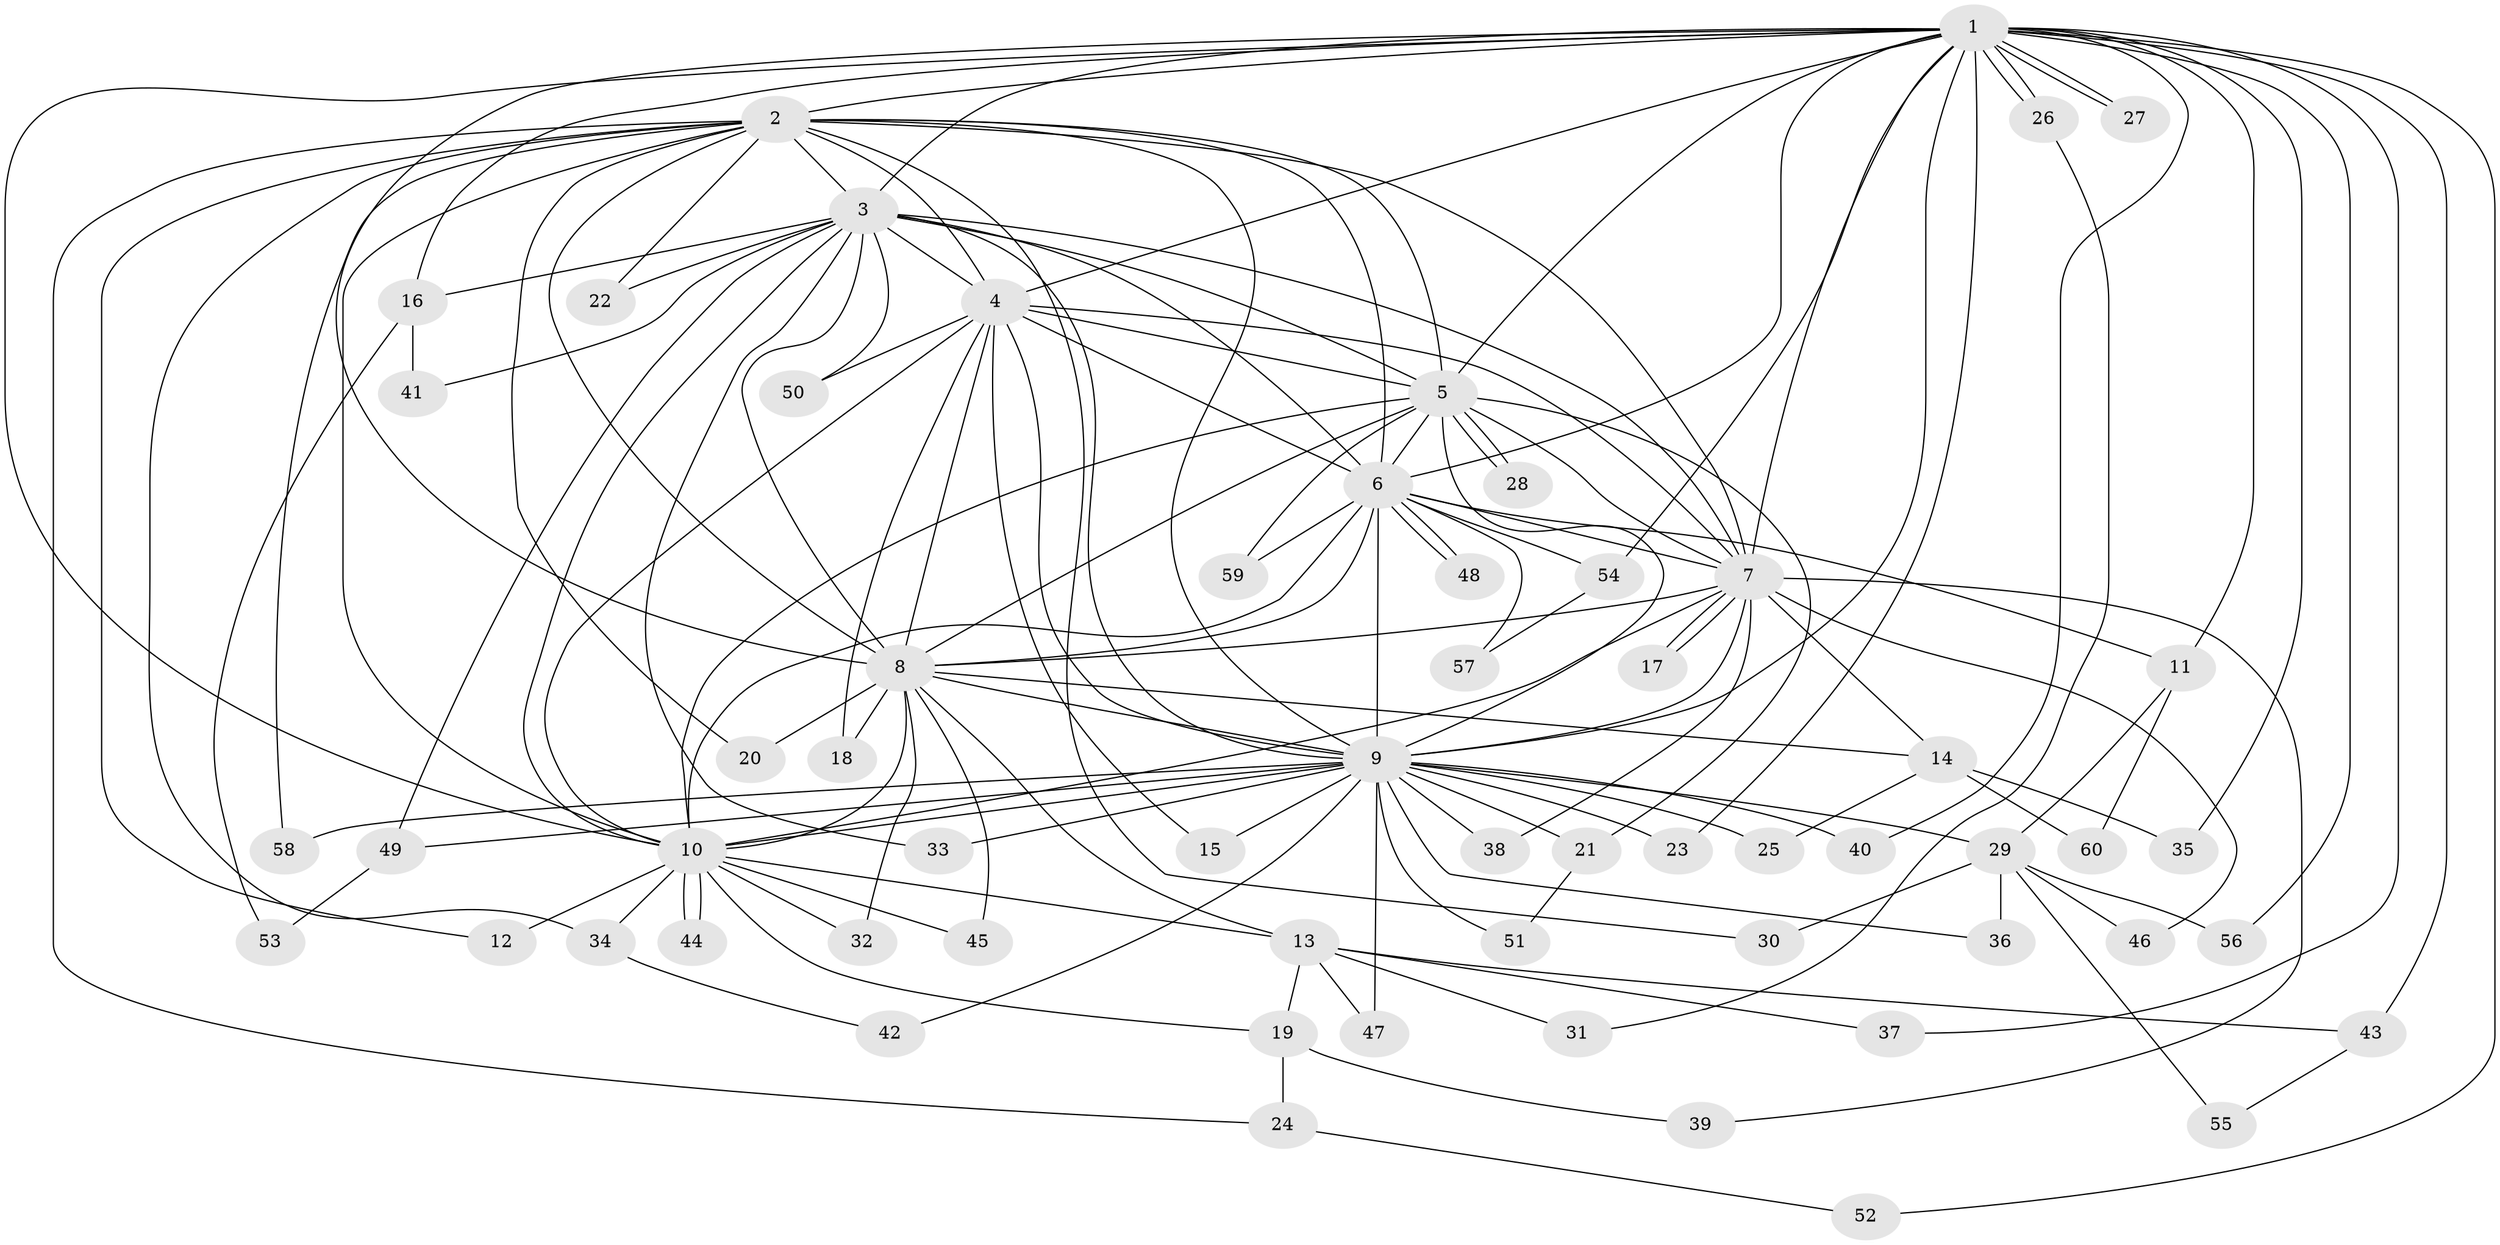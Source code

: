 // Generated by graph-tools (version 1.1) at 2025/13/03/09/25 04:13:49]
// undirected, 60 vertices, 145 edges
graph export_dot {
graph [start="1"]
  node [color=gray90,style=filled];
  1;
  2;
  3;
  4;
  5;
  6;
  7;
  8;
  9;
  10;
  11;
  12;
  13;
  14;
  15;
  16;
  17;
  18;
  19;
  20;
  21;
  22;
  23;
  24;
  25;
  26;
  27;
  28;
  29;
  30;
  31;
  32;
  33;
  34;
  35;
  36;
  37;
  38;
  39;
  40;
  41;
  42;
  43;
  44;
  45;
  46;
  47;
  48;
  49;
  50;
  51;
  52;
  53;
  54;
  55;
  56;
  57;
  58;
  59;
  60;
  1 -- 2;
  1 -- 3;
  1 -- 4;
  1 -- 5;
  1 -- 6;
  1 -- 7;
  1 -- 8;
  1 -- 9;
  1 -- 10;
  1 -- 11;
  1 -- 16;
  1 -- 23;
  1 -- 26;
  1 -- 26;
  1 -- 27;
  1 -- 27;
  1 -- 35;
  1 -- 37;
  1 -- 40;
  1 -- 43;
  1 -- 52;
  1 -- 54;
  1 -- 56;
  2 -- 3;
  2 -- 4;
  2 -- 5;
  2 -- 6;
  2 -- 7;
  2 -- 8;
  2 -- 9;
  2 -- 10;
  2 -- 12;
  2 -- 20;
  2 -- 22;
  2 -- 24;
  2 -- 30;
  2 -- 34;
  2 -- 58;
  3 -- 4;
  3 -- 5;
  3 -- 6;
  3 -- 7;
  3 -- 8;
  3 -- 9;
  3 -- 10;
  3 -- 16;
  3 -- 22;
  3 -- 33;
  3 -- 41;
  3 -- 49;
  3 -- 50;
  4 -- 5;
  4 -- 6;
  4 -- 7;
  4 -- 8;
  4 -- 9;
  4 -- 10;
  4 -- 15;
  4 -- 18;
  4 -- 50;
  5 -- 6;
  5 -- 7;
  5 -- 8;
  5 -- 9;
  5 -- 10;
  5 -- 21;
  5 -- 28;
  5 -- 28;
  5 -- 59;
  6 -- 7;
  6 -- 8;
  6 -- 9;
  6 -- 10;
  6 -- 11;
  6 -- 48;
  6 -- 48;
  6 -- 54;
  6 -- 57;
  6 -- 59;
  7 -- 8;
  7 -- 9;
  7 -- 10;
  7 -- 14;
  7 -- 17;
  7 -- 17;
  7 -- 38;
  7 -- 39;
  7 -- 46;
  8 -- 9;
  8 -- 10;
  8 -- 13;
  8 -- 14;
  8 -- 18;
  8 -- 20;
  8 -- 32;
  8 -- 45;
  9 -- 10;
  9 -- 15;
  9 -- 21;
  9 -- 23;
  9 -- 25;
  9 -- 29;
  9 -- 33;
  9 -- 36;
  9 -- 38;
  9 -- 40;
  9 -- 42;
  9 -- 47;
  9 -- 49;
  9 -- 51;
  9 -- 58;
  10 -- 12;
  10 -- 13;
  10 -- 19;
  10 -- 32;
  10 -- 34;
  10 -- 44;
  10 -- 44;
  10 -- 45;
  11 -- 29;
  11 -- 60;
  13 -- 19;
  13 -- 31;
  13 -- 37;
  13 -- 43;
  13 -- 47;
  14 -- 25;
  14 -- 35;
  14 -- 60;
  16 -- 41;
  16 -- 53;
  19 -- 24;
  19 -- 39;
  21 -- 51;
  24 -- 52;
  26 -- 31;
  29 -- 30;
  29 -- 36;
  29 -- 46;
  29 -- 55;
  29 -- 56;
  34 -- 42;
  43 -- 55;
  49 -- 53;
  54 -- 57;
}
